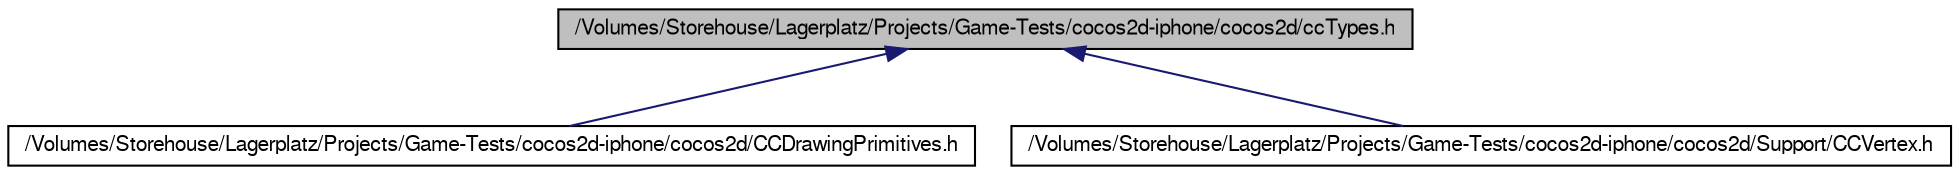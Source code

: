 digraph G
{
  bgcolor="transparent";
  edge [fontname="FreeSans",fontsize="10",labelfontname="FreeSans",labelfontsize="10"];
  node [fontname="FreeSans",fontsize="10",shape=record];
  Node1 [label="/Volumes/Storehouse/Lagerplatz/Projects/Game-Tests/cocos2d-iphone/cocos2d/ccTypes.h",height=0.2,width=0.4,color="black", fillcolor="grey75", style="filled" fontcolor="black"];
  Node1 -> Node2 [dir="back",color="midnightblue",fontsize="10",style="solid",fontname="FreeSans"];
  Node2 [label="/Volumes/Storehouse/Lagerplatz/Projects/Game-Tests/cocos2d-iphone/cocos2d/CCDrawingPrimitives.h",height=0.2,width=0.4,color="black",URL="$_c_c_drawing_primitives_8h.html"];
  Node1 -> Node3 [dir="back",color="midnightblue",fontsize="10",style="solid",fontname="FreeSans"];
  Node3 [label="/Volumes/Storehouse/Lagerplatz/Projects/Game-Tests/cocos2d-iphone/cocos2d/Support/CCVertex.h",height=0.2,width=0.4,color="black",URL="$_c_c_vertex_8h.html"];
}
